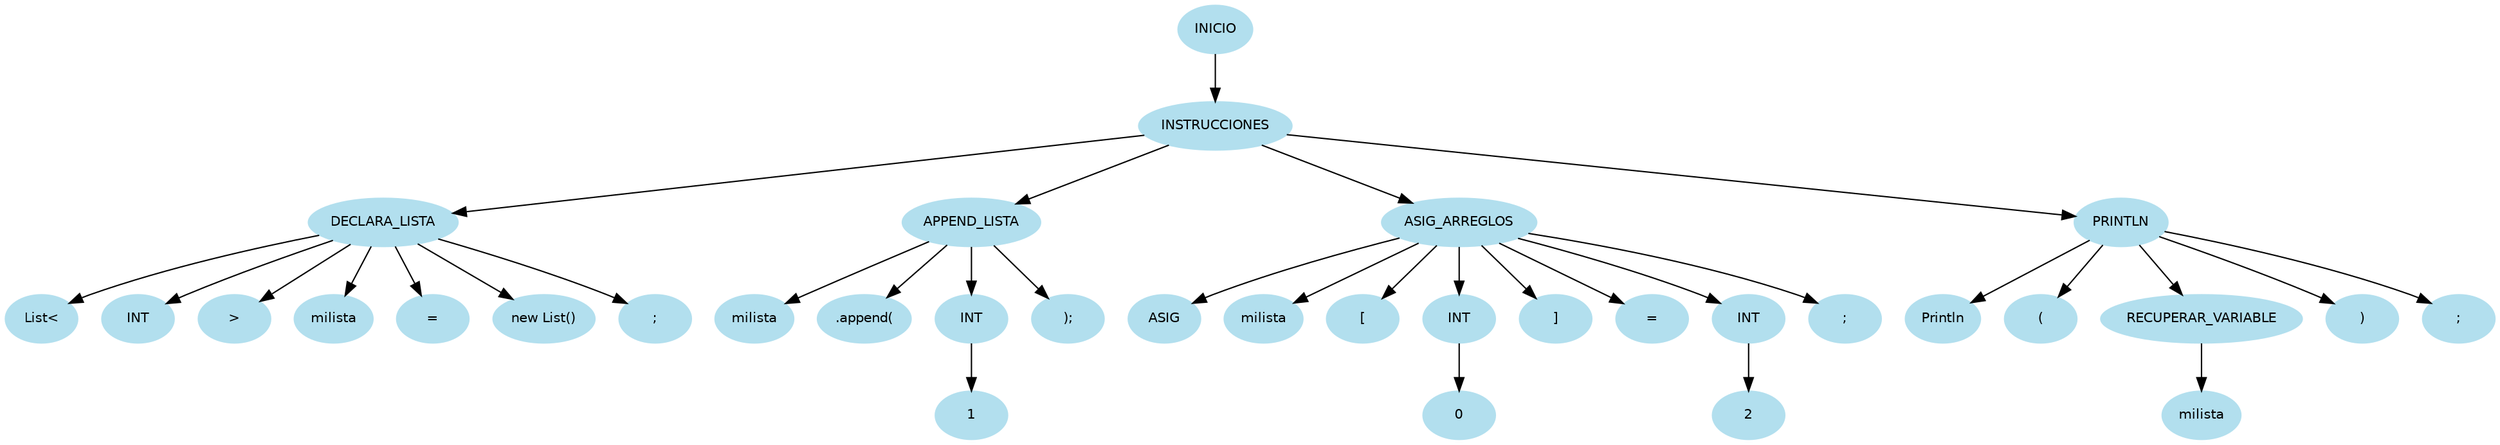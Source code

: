 digraph arbolAST{
node [shape=oval, style=filled, color=lightblue2, fontname=Helvetica, fontsize=10];
edge [fontname=Helvetica, fontsize=10];
n0[label="INICIO"];
n1[label="INSTRUCCIONES"];
n0 -> n1;
n2[label="DECLARA_LISTA"];
n1 -> n2;
n3[label="List<"];
n2 -> n3;
n4[label="INT"];
n2 -> n4;
n5[label=">"];
n2 -> n5;
n6[label="milista"];
n2 -> n6;
n7[label="="];
n2 -> n7;
n8[label="new List()"];
n2 -> n8;
n9[label=";"];
n2 -> n9;
n10[label="APPEND_LISTA"];
n1 -> n10;
n11[label="milista"];
n10 -> n11;
n12[label=".append("];
n10 -> n12;
n13[label="INT"];
n10 -> n13;
n14[label="1"];
n13 -> n14;
n15[label=");"];
n10 -> n15;
n16[label="ASIG_ARREGLOS"];
n1 -> n16;
n17[label="ASIG"];
n16 -> n17;
n18[label="milista"];
n16 -> n18;
n19[label="["];
n16 -> n19;
n20[label="INT"];
n16 -> n20;
n21[label="0"];
n20 -> n21;
n22[label="]"];
n16 -> n22;
n23[label="="];
n16 -> n23;
n24[label="INT"];
n16 -> n24;
n25[label="2"];
n24 -> n25;
n26[label=";"];
n16 -> n26;
n27[label="PRINTLN"];
n1 -> n27;
n28[label="Println"];
n27 -> n28;
n29[label="("];
n27 -> n29;
n30[label="RECUPERAR_VARIABLE"];
n27 -> n30;
n31[label="milista"];
n30 -> n31;
n32[label=")"];
n27 -> n32;
n33[label=";"];
n27 -> n33;
}